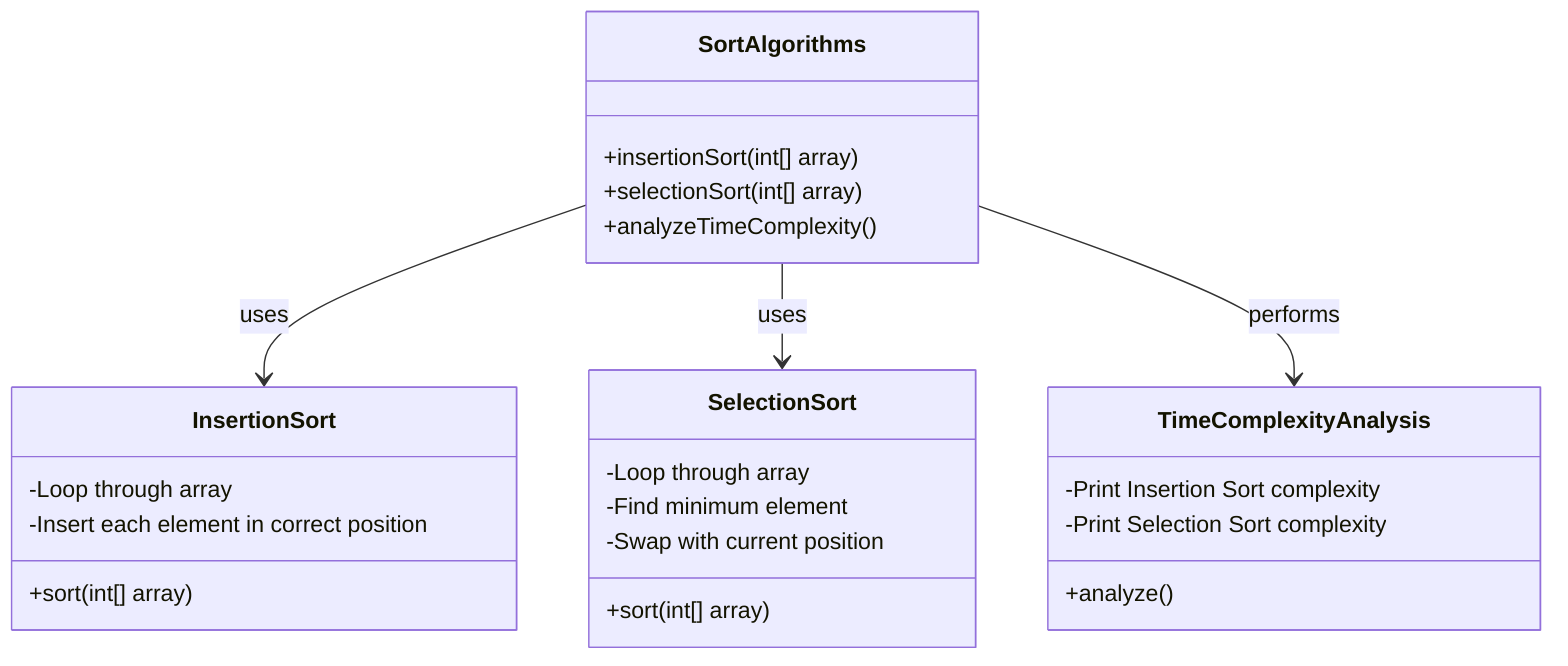 classDiagram
    class SortAlgorithms {
        +insertionSort(int[] array)
        +selectionSort(int[] array)
        +analyzeTimeComplexity()
    }
    
    SortAlgorithms --> InsertionSort : uses
    SortAlgorithms --> SelectionSort : uses
    SortAlgorithms --> TimeComplexityAnalysis : performs
    
    class InsertionSort {
        +sort(int[] array)
    }
    
    class SelectionSort {
        +sort(int[] array)
    }
    
    class TimeComplexityAnalysis {
        +analyze()
    }
    
    InsertionSort : -Loop through array
    InsertionSort : -Insert each element in correct position
    
    SelectionSort : -Loop through array
    SelectionSort : -Find minimum element
    SelectionSort : -Swap with current position
    
    TimeComplexityAnalysis : -Print Insertion Sort complexity
    TimeComplexityAnalysis : -Print Selection Sort complexity
